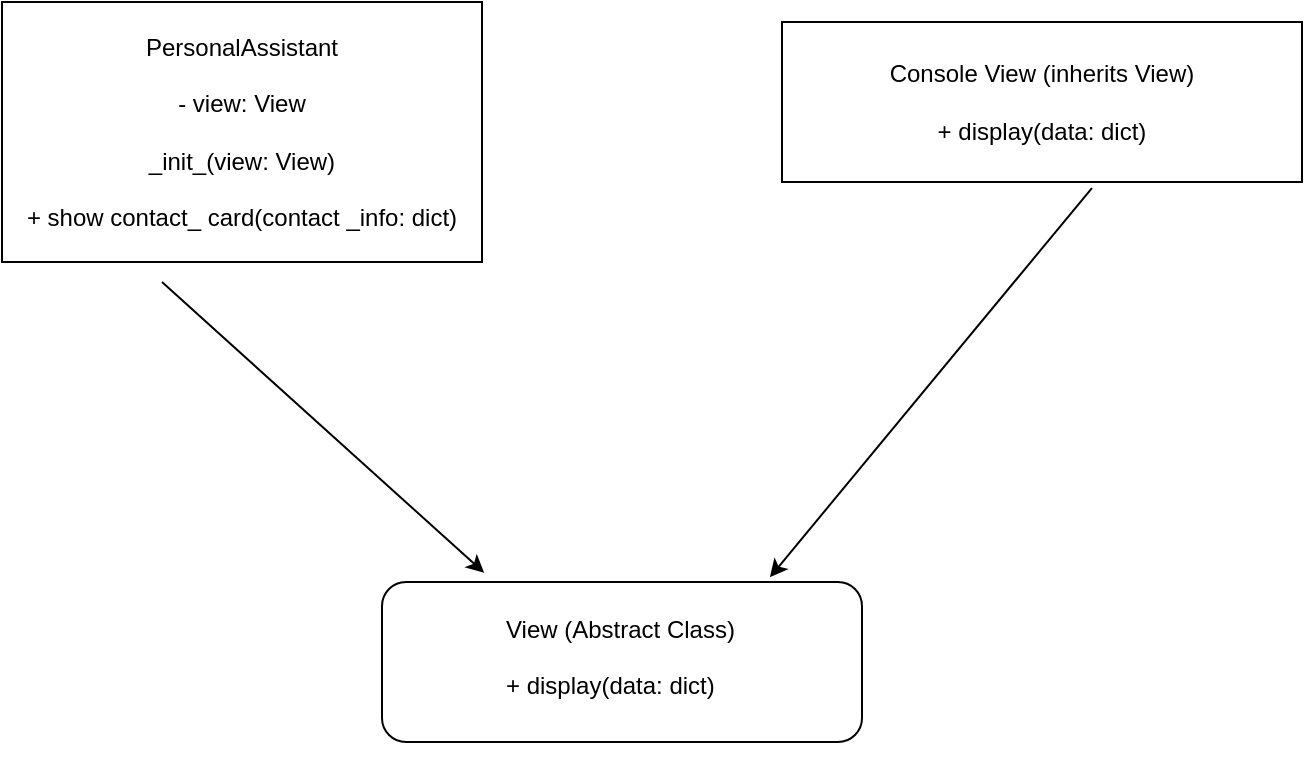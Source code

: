 <mxfile version="24.7.7">
  <diagram name="Сторінка-1" id="3HKOVPZ1496Wqs8B1J8Y">
    <mxGraphModel dx="1434" dy="877" grid="1" gridSize="10" guides="1" tooltips="1" connect="1" arrows="1" fold="1" page="1" pageScale="1" pageWidth="827" pageHeight="1169" math="0" shadow="0">
      <root>
        <mxCell id="0" />
        <mxCell id="1" parent="0" />
        <mxCell id="x-2uMS9t9mA593oZvt3H-7" value="&lt;p style=&quot;margin: 0.0px 0.0px 0.0px 0.0px; font: 12.0px Helvetica&quot;&gt;PersonalAssistant&lt;/p&gt;&#xa;&lt;p style=&quot;margin: 0.0px 0.0px 0.0px 0.0px; font: 12.0px Helvetica&quot;&gt;- view: View&lt;/p&gt;&#xa;&lt;p style=&quot;margin: 0.0px 0.0px 0.0px 0.0px; font: 12.0px Helvetica&quot;&gt;_init_(view: View)&lt;/p&gt;&#xa;&lt;p style=&quot;margin: 0.0px 0.0px 0.0px 0.0px; font: 12.0px Helvetica&quot;&gt;+ show contact_ card(contact _info: dict)&lt;/p&gt;" style="rounded=0;whiteSpace=wrap;html=1;" vertex="1" parent="1">
          <mxGeometry x="100" y="160" width="240" height="130" as="geometry" />
        </mxCell>
        <mxCell id="x-2uMS9t9mA593oZvt3H-9" value="&lt;p style=&quot;margin: 0.0px 0.0px 0.0px 0.0px; font: 12.0px Helvetica&quot;&gt;Console View (inherits View)&lt;/p&gt;&#xa;&lt;p style=&quot;margin: 0.0px 0.0px 0.0px 0.0px; font: 12.0px Helvetica&quot;&gt;+ display(data: dict)&lt;/p&gt;" style="rounded=0;whiteSpace=wrap;html=1;" vertex="1" parent="1">
          <mxGeometry x="490" y="170" width="260" height="80" as="geometry" />
        </mxCell>
        <mxCell id="x-2uMS9t9mA593oZvt3H-15" value="" style="endArrow=classic;html=1;rounded=0;entryX=0.213;entryY=-0.057;entryDx=0;entryDy=0;entryPerimeter=0;" edge="1" parent="1" target="x-2uMS9t9mA593oZvt3H-17">
          <mxGeometry width="50" height="50" relative="1" as="geometry">
            <mxPoint x="180" y="300" as="sourcePoint" />
            <mxPoint x="330" y="440" as="targetPoint" />
          </mxGeometry>
        </mxCell>
        <mxCell id="x-2uMS9t9mA593oZvt3H-16" value="" style="endArrow=classic;html=1;rounded=0;exitX=0.596;exitY=1.038;exitDx=0;exitDy=0;exitPerimeter=0;entryX=0.808;entryY=-0.029;entryDx=0;entryDy=0;entryPerimeter=0;" edge="1" parent="1" source="x-2uMS9t9mA593oZvt3H-9" target="x-2uMS9t9mA593oZvt3H-17">
          <mxGeometry width="50" height="50" relative="1" as="geometry">
            <mxPoint x="560" y="380" as="sourcePoint" />
            <mxPoint x="490" y="440" as="targetPoint" />
          </mxGeometry>
        </mxCell>
        <mxCell id="x-2uMS9t9mA593oZvt3H-18" value="Text" style="edgeLabel;html=1;align=center;verticalAlign=middle;resizable=0;points=[];" vertex="1" connectable="0" parent="x-2uMS9t9mA593oZvt3H-16">
          <mxGeometry x="0.916" y="-3" relative="1" as="geometry">
            <mxPoint x="-34" y="39" as="offset" />
          </mxGeometry>
        </mxCell>
        <mxCell id="x-2uMS9t9mA593oZvt3H-17" value="" style="rounded=1;whiteSpace=wrap;html=1;" vertex="1" parent="1">
          <mxGeometry x="290" y="450" width="240" height="80" as="geometry" />
        </mxCell>
        <mxCell id="x-2uMS9t9mA593oZvt3H-19" value="&lt;p style=&quot;margin: 0.0px 0.0px 0.0px 0.0px; font: 12.0px Helvetica&quot;&gt;View (Abstract Class)&lt;/p&gt;&#xa;&lt;p style=&quot;margin: 0.0px 0.0px 0.0px 0.0px; font: 12.0px Helvetica&quot;&gt;+ display(data: dict)&lt;/p&gt;" style="text;whiteSpace=wrap;html=1;" vertex="1" parent="1">
          <mxGeometry x="350" y="460" width="150" height="90" as="geometry" />
        </mxCell>
      </root>
    </mxGraphModel>
  </diagram>
</mxfile>
